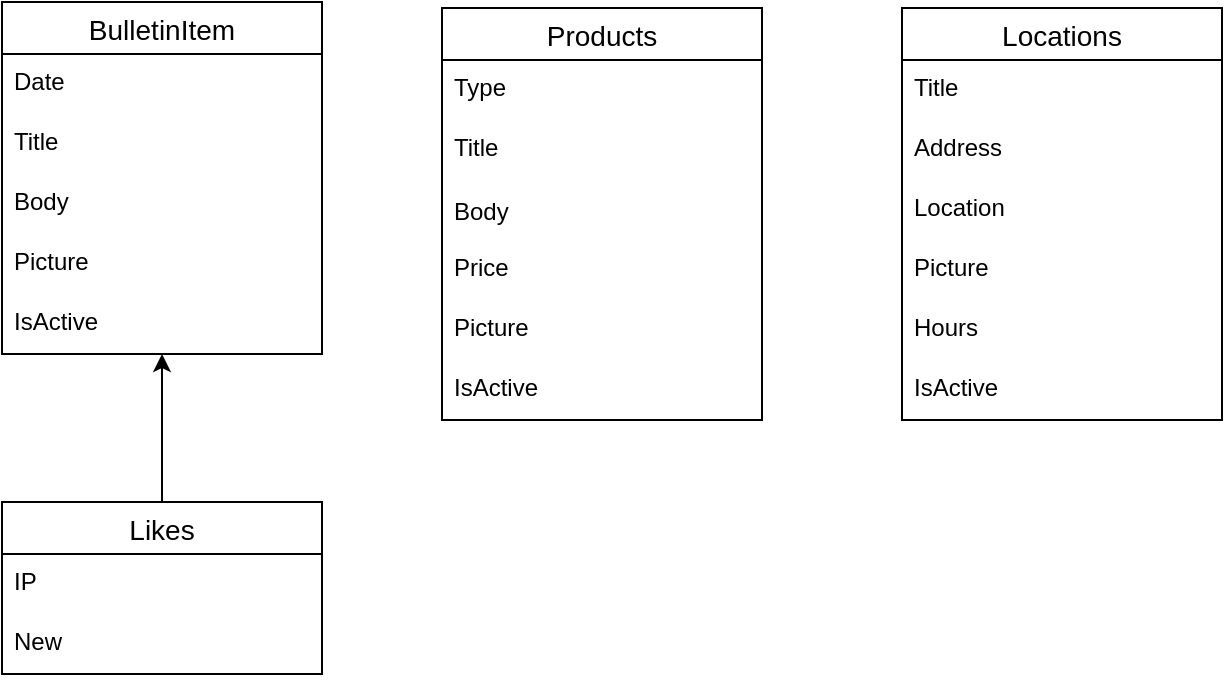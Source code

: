 <mxfile version="14.6.6" type="github">
  <diagram id="7euXZlCgdUJuU4vuxiuQ" name="DB">
    <mxGraphModel dx="782" dy="434" grid="1" gridSize="10" guides="1" tooltips="1" connect="1" arrows="1" fold="1" page="1" pageScale="1" pageWidth="850" pageHeight="1100" math="0" shadow="0">
      <root>
        <mxCell id="0" />
        <mxCell id="1" parent="0" />
        <mxCell id="Hf2BmuA1_-KPCUQJIY-C-14" value="BulletinItem" style="swimlane;fontStyle=0;childLayout=stackLayout;horizontal=1;startSize=26;horizontalStack=0;resizeParent=1;resizeParentMax=0;resizeLast=0;collapsible=1;marginBottom=0;align=center;fontSize=14;" vertex="1" parent="1">
          <mxGeometry x="80" y="180" width="160" height="176" as="geometry" />
        </mxCell>
        <mxCell id="Hf2BmuA1_-KPCUQJIY-C-15" value="Date" style="text;strokeColor=none;fillColor=none;spacingLeft=4;spacingRight=4;overflow=hidden;rotatable=0;points=[[0,0.5],[1,0.5]];portConstraint=eastwest;fontSize=12;" vertex="1" parent="Hf2BmuA1_-KPCUQJIY-C-14">
          <mxGeometry y="26" width="160" height="30" as="geometry" />
        </mxCell>
        <mxCell id="Hf2BmuA1_-KPCUQJIY-C-16" value="Title" style="text;strokeColor=none;fillColor=none;spacingLeft=4;spacingRight=4;overflow=hidden;rotatable=0;points=[[0,0.5],[1,0.5]];portConstraint=eastwest;fontSize=12;" vertex="1" parent="Hf2BmuA1_-KPCUQJIY-C-14">
          <mxGeometry y="56" width="160" height="30" as="geometry" />
        </mxCell>
        <mxCell id="Hf2BmuA1_-KPCUQJIY-C-17" value="Body" style="text;strokeColor=none;fillColor=none;spacingLeft=4;spacingRight=4;overflow=hidden;rotatable=0;points=[[0,0.5],[1,0.5]];portConstraint=eastwest;fontSize=12;" vertex="1" parent="Hf2BmuA1_-KPCUQJIY-C-14">
          <mxGeometry y="86" width="160" height="30" as="geometry" />
        </mxCell>
        <mxCell id="Hf2BmuA1_-KPCUQJIY-C-38" value="Picture" style="text;strokeColor=none;fillColor=none;spacingLeft=4;spacingRight=4;overflow=hidden;rotatable=0;points=[[0,0.5],[1,0.5]];portConstraint=eastwest;fontSize=12;glass=0;" vertex="1" parent="Hf2BmuA1_-KPCUQJIY-C-14">
          <mxGeometry y="116" width="160" height="30" as="geometry" />
        </mxCell>
        <mxCell id="Hf2BmuA1_-KPCUQJIY-C-30" value="IsActive" style="text;strokeColor=none;fillColor=none;spacingLeft=4;spacingRight=4;overflow=hidden;rotatable=0;points=[[0,0.5],[1,0.5]];portConstraint=eastwest;fontSize=12;glass=0;" vertex="1" parent="Hf2BmuA1_-KPCUQJIY-C-14">
          <mxGeometry y="146" width="160" height="30" as="geometry" />
        </mxCell>
        <mxCell id="Hf2BmuA1_-KPCUQJIY-C-18" value="Products" style="swimlane;fontStyle=0;childLayout=stackLayout;horizontal=1;startSize=26;horizontalStack=0;resizeParent=1;resizeParentMax=0;resizeLast=0;collapsible=1;marginBottom=0;align=center;fontSize=14;glass=0;" vertex="1" parent="1">
          <mxGeometry x="300" y="183" width="160" height="206" as="geometry" />
        </mxCell>
        <mxCell id="Hf2BmuA1_-KPCUQJIY-C-19" value="Type" style="text;strokeColor=none;fillColor=none;spacingLeft=4;spacingRight=4;overflow=hidden;rotatable=0;points=[[0,0.5],[1,0.5]];portConstraint=eastwest;fontSize=12;" vertex="1" parent="Hf2BmuA1_-KPCUQJIY-C-18">
          <mxGeometry y="26" width="160" height="30" as="geometry" />
        </mxCell>
        <mxCell id="Hf2BmuA1_-KPCUQJIY-C-20" value="Title" style="text;strokeColor=none;fillColor=none;spacingLeft=4;spacingRight=4;overflow=hidden;rotatable=0;points=[[0,0.5],[1,0.5]];portConstraint=eastwest;fontSize=12;" vertex="1" parent="Hf2BmuA1_-KPCUQJIY-C-18">
          <mxGeometry y="56" width="160" height="30" as="geometry" />
        </mxCell>
        <mxCell id="Hf2BmuA1_-KPCUQJIY-C-21" value="Body" style="text;spacingLeft=4;spacingRight=4;overflow=hidden;rotatable=0;points=[[0,0.5],[1,0.5]];portConstraint=eastwest;fontSize=12;verticalAlign=middle;" vertex="1" parent="Hf2BmuA1_-KPCUQJIY-C-18">
          <mxGeometry y="86" width="160" height="30" as="geometry" />
        </mxCell>
        <mxCell id="Hf2BmuA1_-KPCUQJIY-C-31" value="Price" style="text;strokeColor=none;fillColor=none;spacingLeft=4;spacingRight=4;overflow=hidden;rotatable=0;points=[[0,0.5],[1,0.5]];portConstraint=eastwest;fontSize=12;glass=0;" vertex="1" parent="Hf2BmuA1_-KPCUQJIY-C-18">
          <mxGeometry y="116" width="160" height="30" as="geometry" />
        </mxCell>
        <mxCell id="Hf2BmuA1_-KPCUQJIY-C-40" value="Picture" style="text;strokeColor=none;fillColor=none;spacingLeft=4;spacingRight=4;overflow=hidden;rotatable=0;points=[[0,0.5],[1,0.5]];portConstraint=eastwest;fontSize=12;glass=0;" vertex="1" parent="Hf2BmuA1_-KPCUQJIY-C-18">
          <mxGeometry y="146" width="160" height="30" as="geometry" />
        </mxCell>
        <mxCell id="Hf2BmuA1_-KPCUQJIY-C-29" value="IsActive" style="text;strokeColor=none;fillColor=none;spacingLeft=4;spacingRight=4;overflow=hidden;rotatable=0;points=[[0,0.5],[1,0.5]];portConstraint=eastwest;fontSize=12;glass=0;" vertex="1" parent="Hf2BmuA1_-KPCUQJIY-C-18">
          <mxGeometry y="176" width="160" height="30" as="geometry" />
        </mxCell>
        <mxCell id="Hf2BmuA1_-KPCUQJIY-C-22" value="Locations" style="swimlane;fontStyle=0;childLayout=stackLayout;horizontal=1;startSize=26;horizontalStack=0;resizeParent=1;resizeParentMax=0;resizeLast=0;collapsible=1;marginBottom=0;align=center;fontSize=14;" vertex="1" parent="1">
          <mxGeometry x="530" y="183" width="160" height="206" as="geometry" />
        </mxCell>
        <mxCell id="Hf2BmuA1_-KPCUQJIY-C-23" value="Title" style="text;strokeColor=none;fillColor=none;spacingLeft=4;spacingRight=4;overflow=hidden;rotatable=0;points=[[0,0.5],[1,0.5]];portConstraint=eastwest;fontSize=12;" vertex="1" parent="Hf2BmuA1_-KPCUQJIY-C-22">
          <mxGeometry y="26" width="160" height="30" as="geometry" />
        </mxCell>
        <mxCell id="Hf2BmuA1_-KPCUQJIY-C-24" value="Address" style="text;strokeColor=none;fillColor=none;spacingLeft=4;spacingRight=4;overflow=hidden;rotatable=0;points=[[0,0.5],[1,0.5]];portConstraint=eastwest;fontSize=12;" vertex="1" parent="Hf2BmuA1_-KPCUQJIY-C-22">
          <mxGeometry y="56" width="160" height="30" as="geometry" />
        </mxCell>
        <mxCell id="Hf2BmuA1_-KPCUQJIY-C-25" value="Location" style="text;strokeColor=none;fillColor=none;spacingLeft=4;spacingRight=4;overflow=hidden;rotatable=0;points=[[0,0.5],[1,0.5]];portConstraint=eastwest;fontSize=12;" vertex="1" parent="Hf2BmuA1_-KPCUQJIY-C-22">
          <mxGeometry y="86" width="160" height="30" as="geometry" />
        </mxCell>
        <mxCell id="Hf2BmuA1_-KPCUQJIY-C-41" value="Picture" style="text;strokeColor=none;fillColor=none;spacingLeft=4;spacingRight=4;overflow=hidden;rotatable=0;points=[[0,0.5],[1,0.5]];portConstraint=eastwest;fontSize=12;glass=0;" vertex="1" parent="Hf2BmuA1_-KPCUQJIY-C-22">
          <mxGeometry y="116" width="160" height="30" as="geometry" />
        </mxCell>
        <mxCell id="Hf2BmuA1_-KPCUQJIY-C-32" value="Hours" style="text;strokeColor=none;fillColor=none;spacingLeft=4;spacingRight=4;overflow=hidden;rotatable=0;points=[[0,0.5],[1,0.5]];portConstraint=eastwest;fontSize=12;glass=0;" vertex="1" parent="Hf2BmuA1_-KPCUQJIY-C-22">
          <mxGeometry y="146" width="160" height="30" as="geometry" />
        </mxCell>
        <mxCell id="Hf2BmuA1_-KPCUQJIY-C-33" value="IsActive" style="text;strokeColor=none;fillColor=none;spacingLeft=4;spacingRight=4;overflow=hidden;rotatable=0;points=[[0,0.5],[1,0.5]];portConstraint=eastwest;fontSize=12;glass=0;" vertex="1" parent="Hf2BmuA1_-KPCUQJIY-C-22">
          <mxGeometry y="176" width="160" height="30" as="geometry" />
        </mxCell>
        <mxCell id="Hf2BmuA1_-KPCUQJIY-C-46" style="edgeStyle=orthogonalEdgeStyle;rounded=0;orthogonalLoop=1;jettySize=auto;html=1;entryX=0.5;entryY=1;entryDx=0;entryDy=0;entryPerimeter=0;" edge="1" parent="1" source="Hf2BmuA1_-KPCUQJIY-C-42" target="Hf2BmuA1_-KPCUQJIY-C-30">
          <mxGeometry relative="1" as="geometry" />
        </mxCell>
        <mxCell id="Hf2BmuA1_-KPCUQJIY-C-42" value="Likes" style="swimlane;fontStyle=0;childLayout=stackLayout;horizontal=1;startSize=26;horizontalStack=0;resizeParent=1;resizeParentMax=0;resizeLast=0;collapsible=1;marginBottom=0;align=center;fontSize=14;glass=0;" vertex="1" parent="1">
          <mxGeometry x="80" y="430" width="160" height="86" as="geometry" />
        </mxCell>
        <mxCell id="Hf2BmuA1_-KPCUQJIY-C-43" value="IP" style="text;strokeColor=none;fillColor=none;spacingLeft=4;spacingRight=4;overflow=hidden;rotatable=0;points=[[0,0.5],[1,0.5]];portConstraint=eastwest;fontSize=12;" vertex="1" parent="Hf2BmuA1_-KPCUQJIY-C-42">
          <mxGeometry y="26" width="160" height="30" as="geometry" />
        </mxCell>
        <mxCell id="Hf2BmuA1_-KPCUQJIY-C-44" value="New" style="text;strokeColor=none;fillColor=none;spacingLeft=4;spacingRight=4;overflow=hidden;rotatable=0;points=[[0,0.5],[1,0.5]];portConstraint=eastwest;fontSize=12;" vertex="1" parent="Hf2BmuA1_-KPCUQJIY-C-42">
          <mxGeometry y="56" width="160" height="30" as="geometry" />
        </mxCell>
      </root>
    </mxGraphModel>
  </diagram>
</mxfile>
